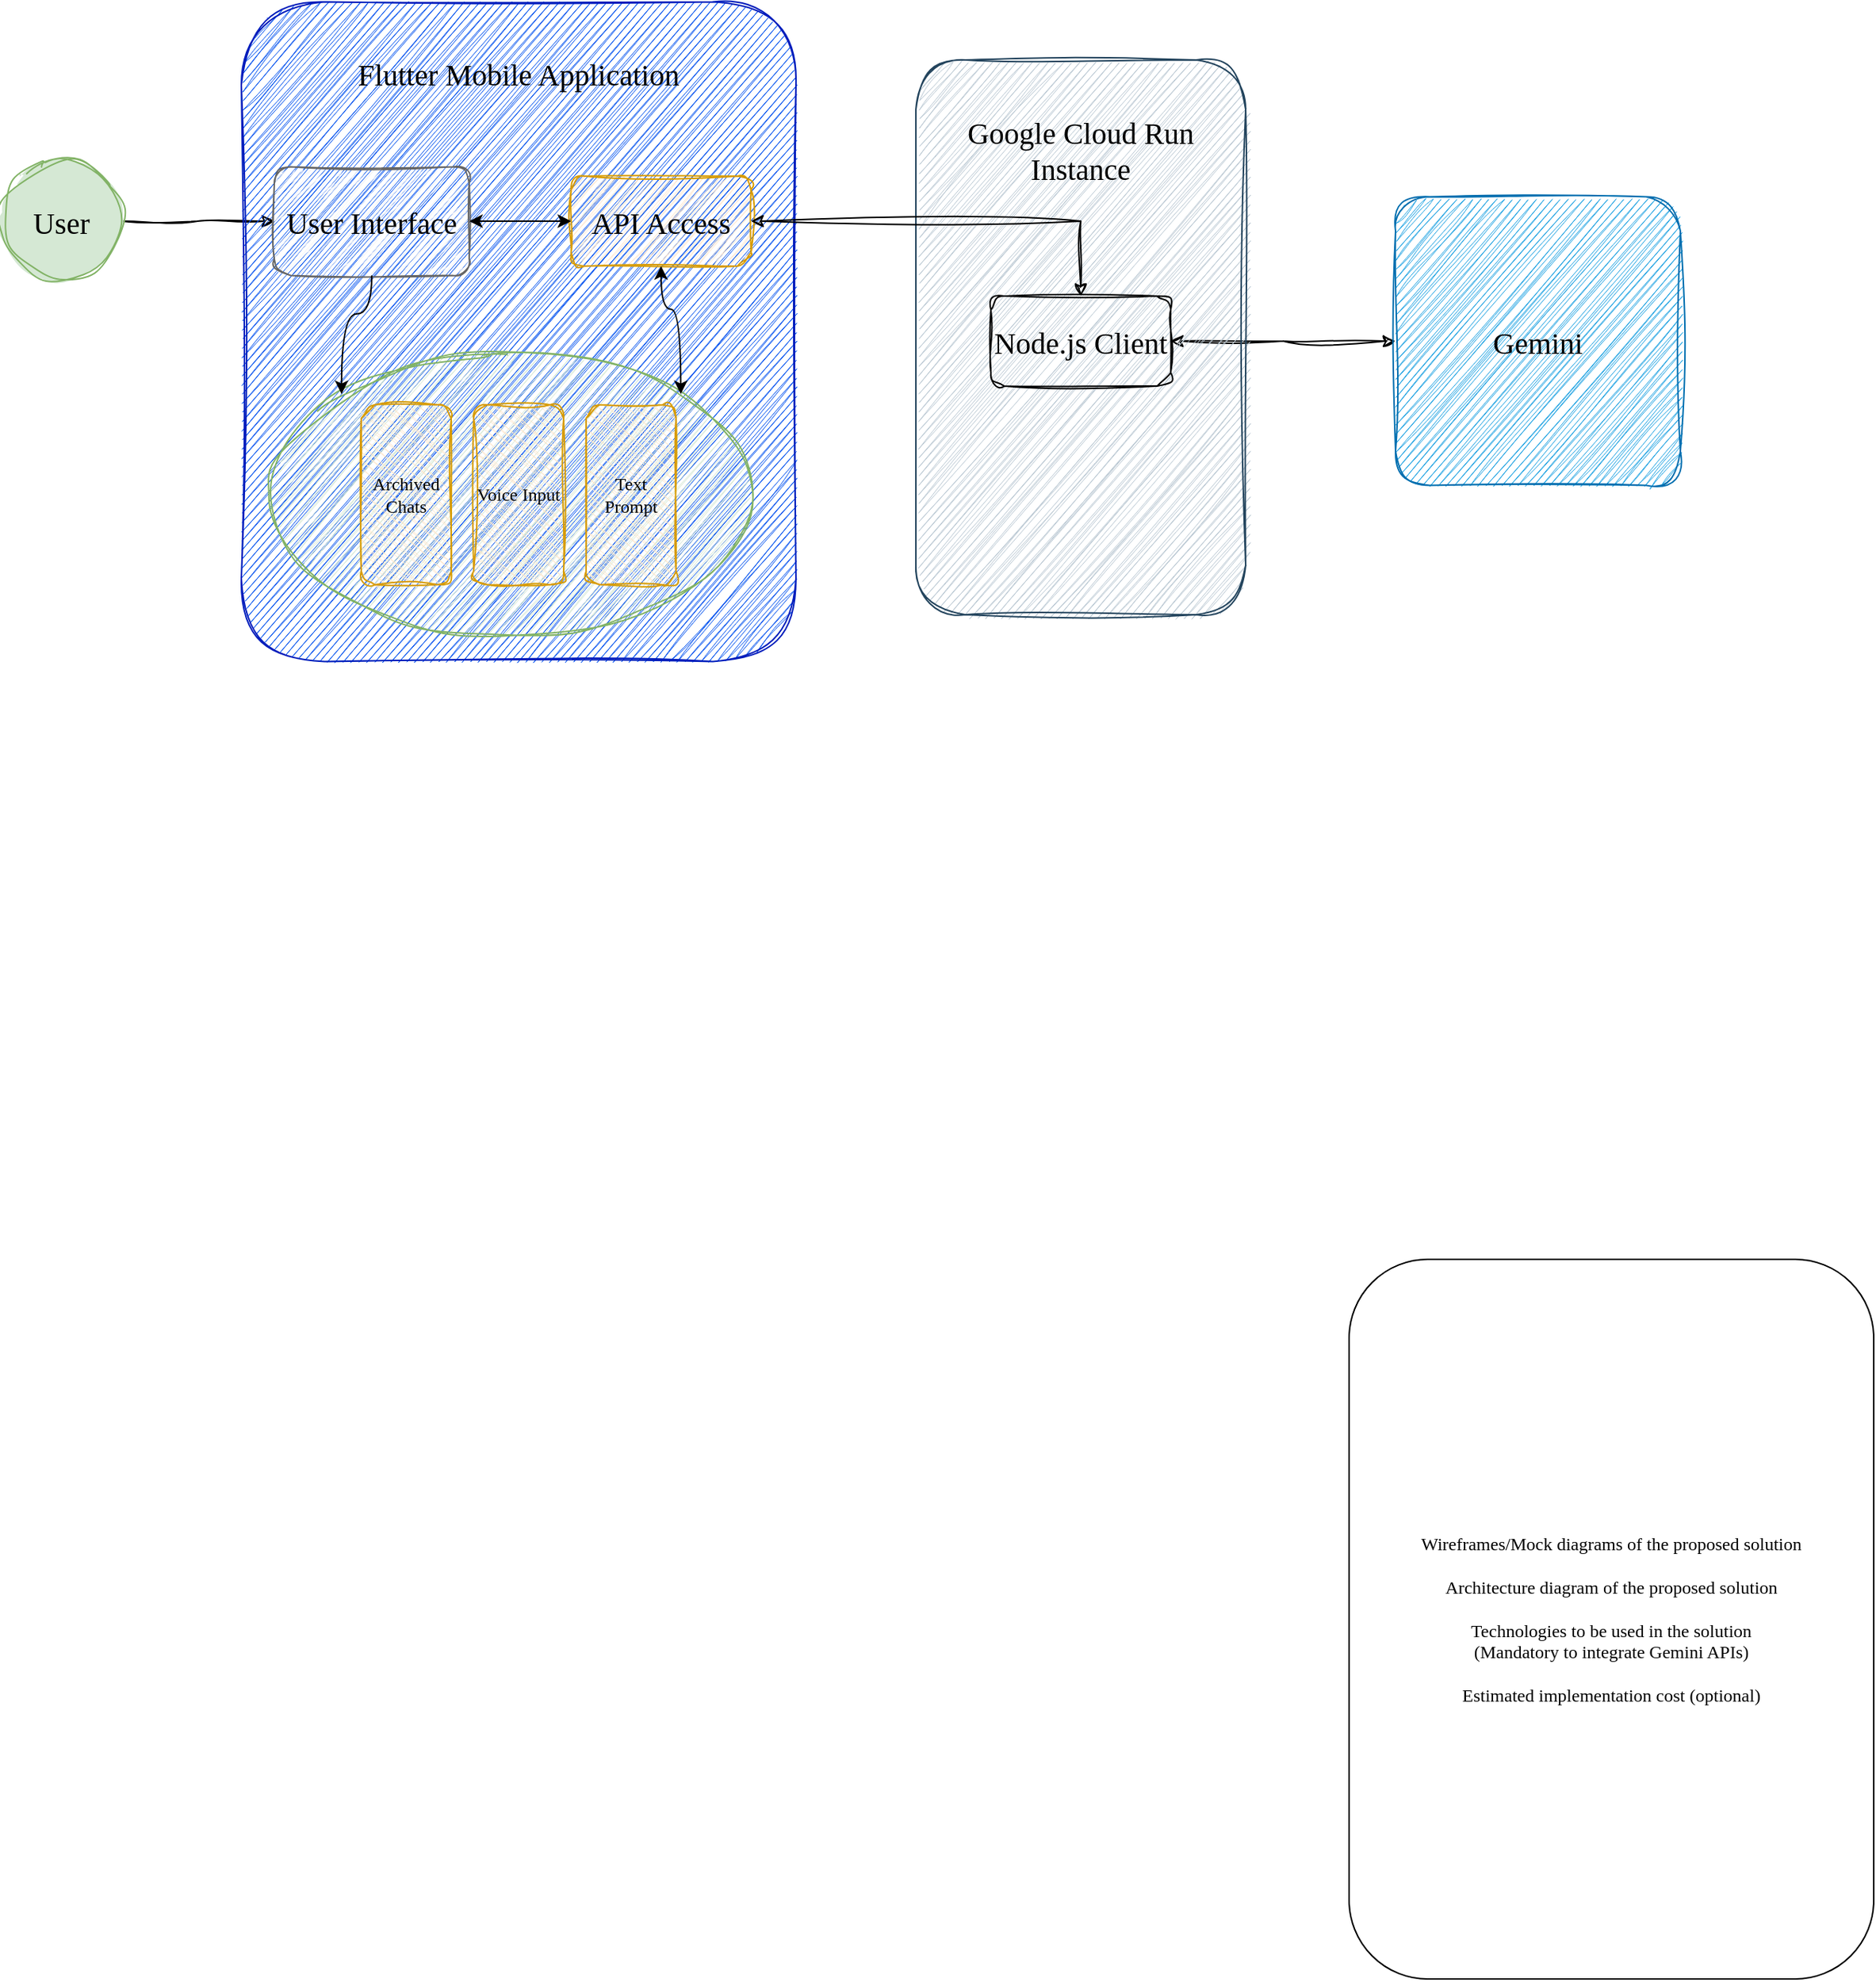 <mxfile version="27.0.3">
  <diagram name="페이지-1" id="SXUJwAU-UO2_D0f0oAOO">
    <mxGraphModel dx="1139" dy="461" grid="1" gridSize="10" guides="1" tooltips="1" connect="1" arrows="1" fold="1" page="1" pageScale="1" pageWidth="827" pageHeight="1169" background="none" math="0" shadow="0">
      <root>
        <mxCell id="0" />
        <mxCell id="1" parent="0" />
        <mxCell id="TV6SSAeyK_Qaq8-lBIzq-5" value="&lt;div&gt;Wireframes/Mock diagrams of the proposed solution&lt;/div&gt;&lt;div&gt;&lt;br&gt;&lt;/div&gt;&lt;div&gt;Architecture diagram of the proposed solution&lt;/div&gt;&lt;div&gt;&lt;br&gt;&lt;/div&gt;&lt;div&gt;Technologies to be used in the solution&lt;/div&gt;&lt;div&gt;(Mandatory to integrate Gemini APIs)&lt;/div&gt;&lt;div&gt;&lt;br&gt;&lt;/div&gt;&lt;div&gt;Estimated implementation cost (optional)&lt;/div&gt;" style="rounded=1;whiteSpace=wrap;html=1;fontFamily=Georgia;" parent="1" vertex="1">
          <mxGeometry x="239" y="1000" width="350" height="480" as="geometry" />
        </mxCell>
        <mxCell id="TV6SSAeyK_Qaq8-lBIzq-49" style="edgeStyle=orthogonalEdgeStyle;rounded=0;orthogonalLoop=1;jettySize=auto;html=1;fontFamily=Georgia;fontSize=20;fontColor=default;labelBackgroundColor=none;resizable=0;sketch=1;curveFitting=1;jiggle=2;" parent="1" source="TV6SSAeyK_Qaq8-lBIzq-46" target="TV6SSAeyK_Qaq8-lBIzq-20" edge="1">
          <mxGeometry relative="1" as="geometry" />
        </mxCell>
        <mxCell id="TV6SSAeyK_Qaq8-lBIzq-46" value="&lt;font&gt;User&lt;/font&gt;" style="ellipse;whiteSpace=wrap;html=1;align=center;verticalAlign=middle;fontFamily=Georgia;fontSize=20;labelBackgroundColor=none;resizable=0;fillColor=#d5e8d4;strokeColor=#82b366;fillStyle=solid;sketch=1;curveFitting=1;jiggle=2;" parent="1" vertex="1">
          <mxGeometry x="-660" y="267.5" width="80" height="80" as="geometry" />
        </mxCell>
        <mxCell id="TV6SSAeyK_Qaq8-lBIzq-57" value="" style="edgeStyle=orthogonalEdgeStyle;rounded=0;orthogonalLoop=1;jettySize=auto;html=1;fontColor=default;fontFamily=Georgia;sketch=1;curveFitting=1;jiggle=2;flowAnimation=0;startArrow=classic;startFill=1;fontSize=20;labelBackgroundColor=none;" parent="1" source="TV6SSAeyK_Qaq8-lBIzq-56" target="TV6SSAeyK_Qaq8-lBIzq-2" edge="1">
          <mxGeometry relative="1" as="geometry">
            <mxPoint x="260" y="388" as="sourcePoint" />
            <mxPoint x="732.3" y="341.07" as="targetPoint" />
            <Array as="points" />
          </mxGeometry>
        </mxCell>
        <mxCell id="TV6SSAeyK_Qaq8-lBIzq-2" value="Gemini" style="rounded=1;whiteSpace=wrap;html=1;fillColor=#1ba1e2;fontColor=default;strokeColor=#006EAF;fontSize=20;sketch=1;curveFitting=1;jiggle=2;fontFamily=Georgia;arcSize=12;labelBackgroundColor=none;" parent="1" vertex="1">
          <mxGeometry x="270" y="291.25" width="190" height="192.5" as="geometry" />
        </mxCell>
        <mxCell id="YDmTkE0umL4QwLqflbc0-1" value="" style="group;labelBackgroundColor=none;fontColor=default;" vertex="1" connectable="0" parent="1">
          <mxGeometry x="-500" y="161.25" width="670" height="440" as="geometry" />
        </mxCell>
        <mxCell id="TV6SSAeyK_Qaq8-lBIzq-4" value="Flutter Mobile Application" style="rounded=1;whiteSpace=wrap;html=1;fillColor=#0050ef;fontColor=default;strokeColor=#001DBC;fontSize=20;sketch=1;curveFitting=1;jiggle=2;fontFamily=Georgia;verticalAlign=top;horizontal=1;spacingTop=30;labelBackgroundColor=none;" parent="YDmTkE0umL4QwLqflbc0-1" vertex="1">
          <mxGeometry width="370" height="440" as="geometry" />
        </mxCell>
        <mxCell id="TV6SSAeyK_Qaq8-lBIzq-108" value="" style="ellipse;whiteSpace=wrap;html=1;rounded=1;strokeColor=#82b366;align=center;verticalAlign=middle;fontFamily=Georgia;fontSize=12;labelBorderColor=none;labelBackgroundColor=none;resizable=1;fillColor=#d5e8d4;movable=1;rotatable=1;deletable=1;editable=1;locked=0;connectable=1;sketch=1;curveFitting=1;jiggle=2;fontColor=default;" parent="YDmTkE0umL4QwLqflbc0-1" vertex="1">
          <mxGeometry x="20" y="233.75" width="320" height="190" as="geometry" />
        </mxCell>
        <mxCell id="TV6SSAeyK_Qaq8-lBIzq-1" value="Google Cloud Run Instance" style="rounded=1;whiteSpace=wrap;html=1;fillColor=#bac8d3;strokeColor=#23445d;fontSize=20;glass=0;sketch=1;curveFitting=1;jiggle=2;fontColor=default;fontFamily=Georgia;verticalAlign=top;gradientColor=none;spacingTop=30;labelBackgroundColor=none;" parent="YDmTkE0umL4QwLqflbc0-1" vertex="1">
          <mxGeometry x="450" y="38.75" width="220" height="370" as="geometry" />
        </mxCell>
        <mxCell id="TV6SSAeyK_Qaq8-lBIzq-20" value="User Interface" style="rounded=1;whiteSpace=wrap;html=1;fontFamily=Georgia;fontSize=20;sketch=1;curveFitting=1;jiggle=2;fillColor=#f5f5f5;fontColor=default;strokeColor=#666666;labelBackgroundColor=none;" parent="YDmTkE0umL4QwLqflbc0-1" vertex="1">
          <mxGeometry x="22" y="110" width="130" height="72.5" as="geometry" />
        </mxCell>
        <mxCell id="TV6SSAeyK_Qaq8-lBIzq-38" value="API Access" style="rounded=1;whiteSpace=wrap;html=1;align=center;verticalAlign=middle;fontFamily=Georgia;fontSize=20;labelBackgroundColor=none;resizable=0;fillColor=#ffe6cc;sketch=1;curveFitting=1;jiggle=2;strokeColor=#d79b00;fontColor=default;" parent="YDmTkE0umL4QwLqflbc0-1" vertex="1">
          <mxGeometry x="220" y="116.25" width="120" height="60" as="geometry" />
        </mxCell>
        <mxCell id="TV6SSAeyK_Qaq8-lBIzq-56" value="Node.js Client" style="rounded=1;whiteSpace=wrap;html=1;align=center;verticalAlign=middle;fontFamily=Georgia;fontSize=20;fontColor=default;labelBackgroundColor=none;resizable=0;fillColor=none;gradientColor=none;labelBorderColor=none;direction=west;sketch=1;curveFitting=1;jiggle=2;" parent="YDmTkE0umL4QwLqflbc0-1" vertex="1">
          <mxGeometry x="500" y="196.25" width="120" height="60" as="geometry" />
        </mxCell>
        <mxCell id="TV6SSAeyK_Qaq8-lBIzq-67" value="Archived Chats" style="rounded=1;whiteSpace=wrap;html=1;strokeColor=#d79b00;align=center;verticalAlign=middle;fontFamily=Georgia;fontSize=12;labelBorderColor=none;labelBackgroundColor=none;resizable=0;fillColor=#ffe6cc;direction=south;sketch=1;curveFitting=1;jiggle=2;fontColor=default;" parent="YDmTkE0umL4QwLqflbc0-1" vertex="1">
          <mxGeometry x="80" y="268.75" width="60" height="120" as="geometry" />
        </mxCell>
        <mxCell id="TV6SSAeyK_Qaq8-lBIzq-68" value="Voice Input" style="rounded=1;whiteSpace=wrap;html=1;strokeColor=#d79b00;align=center;verticalAlign=middle;fontFamily=Georgia;fontSize=12;labelBorderColor=none;labelBackgroundColor=none;resizable=0;fillColor=#ffe6cc;direction=south;sketch=1;curveFitting=1;jiggle=2;fontColor=default;" parent="YDmTkE0umL4QwLqflbc0-1" vertex="1">
          <mxGeometry x="155" y="268.75" width="60" height="120" as="geometry" />
        </mxCell>
        <mxCell id="TV6SSAeyK_Qaq8-lBIzq-69" value="Text Prompt" style="rounded=1;whiteSpace=wrap;html=1;strokeColor=#d79b00;align=center;verticalAlign=middle;fontFamily=Georgia;fontSize=12;labelBorderColor=none;labelBackgroundColor=none;resizable=0;fillColor=#ffe6cc;direction=south;sketch=1;curveFitting=1;jiggle=2;fontColor=default;" parent="YDmTkE0umL4QwLqflbc0-1" vertex="1">
          <mxGeometry x="230" y="268.75" width="60" height="120" as="geometry" />
        </mxCell>
        <mxCell id="TV6SSAeyK_Qaq8-lBIzq-110" style="edgeStyle=orthogonalEdgeStyle;curved=1;rounded=0;orthogonalLoop=1;jettySize=auto;html=1;fontFamily=Georgia;fontSize=12;fontColor=default;labelBorderColor=none;labelBackgroundColor=none;resizable=0;entryX=0;entryY=0;entryDx=0;entryDy=0;" parent="YDmTkE0umL4QwLqflbc0-1" source="TV6SSAeyK_Qaq8-lBIzq-20" target="TV6SSAeyK_Qaq8-lBIzq-108" edge="1">
          <mxGeometry relative="1" as="geometry" />
        </mxCell>
        <mxCell id="TV6SSAeyK_Qaq8-lBIzq-113" style="edgeStyle=orthogonalEdgeStyle;curved=1;rounded=0;orthogonalLoop=1;jettySize=auto;html=1;exitX=1;exitY=0;exitDx=0;exitDy=0;fontFamily=Georgia;fontSize=12;fontColor=default;labelBorderColor=none;labelBackgroundColor=none;resizable=0;startArrow=classic;startFill=1;" parent="YDmTkE0umL4QwLqflbc0-1" source="TV6SSAeyK_Qaq8-lBIzq-108" target="TV6SSAeyK_Qaq8-lBIzq-38" edge="1">
          <mxGeometry relative="1" as="geometry" />
        </mxCell>
        <mxCell id="TV6SSAeyK_Qaq8-lBIzq-39" value="" style="edgeStyle=orthogonalEdgeStyle;rounded=0;orthogonalLoop=1;jettySize=auto;html=1;fontFamily=Georgia;fontSize=20;fontColor=default;labelBackgroundColor=none;resizable=0;startArrow=classic;startFill=1;" parent="YDmTkE0umL4QwLqflbc0-1" source="TV6SSAeyK_Qaq8-lBIzq-38" target="TV6SSAeyK_Qaq8-lBIzq-20" edge="1">
          <mxGeometry relative="1" as="geometry" />
        </mxCell>
        <mxCell id="TV6SSAeyK_Qaq8-lBIzq-44" style="edgeStyle=orthogonalEdgeStyle;rounded=0;orthogonalLoop=1;jettySize=auto;html=1;fontFamily=Georgia;fontSize=20;fontColor=default;labelBackgroundColor=none;resizable=0;startArrow=classic;startFill=1;sketch=1;curveFitting=1;jiggle=2;" parent="YDmTkE0umL4QwLqflbc0-1" source="TV6SSAeyK_Qaq8-lBIzq-38" target="TV6SSAeyK_Qaq8-lBIzq-56" edge="1">
          <mxGeometry relative="1" as="geometry">
            <mxPoint x="620" y="148.75" as="targetPoint" />
          </mxGeometry>
        </mxCell>
      </root>
    </mxGraphModel>
  </diagram>
</mxfile>
